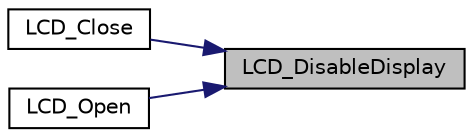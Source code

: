 digraph "LCD_DisableDisplay"
{
 // LATEX_PDF_SIZE
  edge [fontname="Helvetica",fontsize="10",labelfontname="Helvetica",labelfontsize="10"];
  node [fontname="Helvetica",fontsize="10",shape=record];
  rankdir="RL";
  Node1 [label="LCD_DisableDisplay",height=0.2,width=0.4,color="black", fillcolor="grey75", style="filled", fontcolor="black",tooltip="Disable LCD controller."];
  Node1 -> Node2 [dir="back",color="midnightblue",fontsize="10",style="solid",fontname="Helvetica"];
  Node2 [label="LCD_Close",height=0.2,width=0.4,color="black", fillcolor="white", style="filled",URL="$d8/d66/group___n_a_n_o100___l_c_d___e_x_p_o_r_t_e_d___f_u_n_c_t_i_o_n_s.html#gab2b1b24fe536b594eff3fbc4acfd7dc8",tooltip="The function is used to disable LCD controller."];
  Node1 -> Node3 [dir="back",color="midnightblue",fontsize="10",style="solid",fontname="Helvetica"];
  Node3 [label="LCD_Open",height=0.2,width=0.4,color="black", fillcolor="white", style="filled",URL="$d8/d66/group___n_a_n_o100___l_c_d___e_x_p_o_r_t_e_d___f_u_n_c_t_i_o_n_s.html#ga63cc493ec700a988c2382c3b09a09157",tooltip="LCD Initialization routine."];
}
